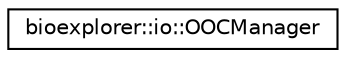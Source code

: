 digraph "Graphical Class Hierarchy"
{
 // LATEX_PDF_SIZE
  edge [fontname="Helvetica",fontsize="10",labelfontname="Helvetica",labelfontsize="10"];
  node [fontname="Helvetica",fontsize="10",shape=record];
  rankdir="LR";
  Node0 [label="bioexplorer::io::OOCManager",height=0.2,width=0.4,color="black", fillcolor="white", style="filled",URL="$da/d6e/classbioexplorer_1_1io_1_1OOCManager.html",tooltip="The OOCManager classes manager the out-of-core engine of the BioExplorer. The scene is devided into b..."];
}
